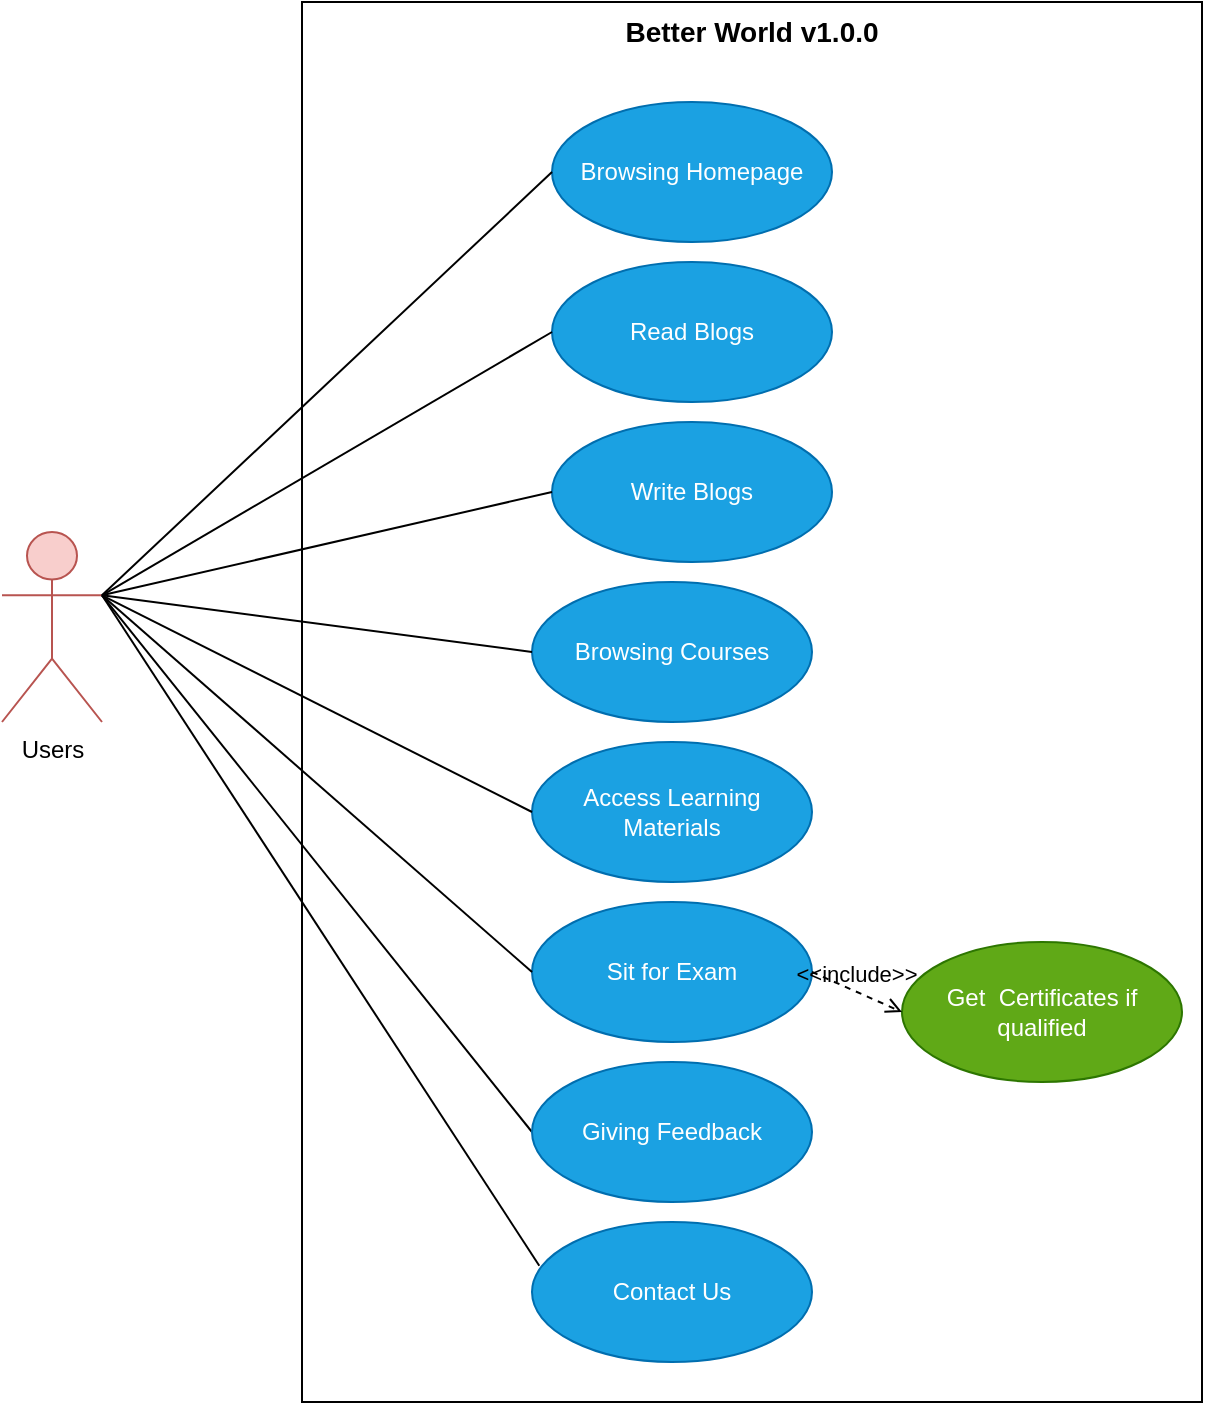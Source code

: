 <mxfile>
    <diagram id="-uEWgij6IblFF9OlAYJe" name="Page-1">
        <mxGraphModel dx="1578" dy="767" grid="1" gridSize="10" guides="1" tooltips="1" connect="1" arrows="1" fold="1" page="1" pageScale="1" pageWidth="850" pageHeight="1100" math="0" shadow="0">
            <root>
                <mxCell id="0"/>
                <mxCell id="1" parent="0"/>
                <mxCell id="2" value="&lt;font style=&quot;font-size: 14px;&quot;&gt;Better World v1.0.0&lt;/font&gt;" style="shape=rect;html=1;verticalAlign=top;fontStyle=1;whiteSpace=wrap;align=center;" parent="1" vertex="1">
                    <mxGeometry x="240" y="90" width="450" height="700" as="geometry"/>
                </mxCell>
                <mxCell id="3" value="Write Blogs" style="ellipse;whiteSpace=wrap;html=1;fillColor=#1ba1e2;fontColor=#ffffff;strokeColor=#006EAF;" parent="1" vertex="1">
                    <mxGeometry x="365" y="300" width="140" height="70" as="geometry"/>
                </mxCell>
                <mxCell id="4" value="Users" style="shape=umlActor;html=1;verticalLabelPosition=bottom;verticalAlign=top;align=center;fillColor=#f8cecc;strokeColor=#b85450;" parent="1" vertex="1">
                    <mxGeometry x="90" y="355" width="50" height="95" as="geometry"/>
                </mxCell>
                <mxCell id="5" value="Browsing Homepage" style="ellipse;whiteSpace=wrap;html=1;fillColor=#1ba1e2;fontColor=#ffffff;strokeColor=#006EAF;" parent="1" vertex="1">
                    <mxGeometry x="365" y="140" width="140" height="70" as="geometry"/>
                </mxCell>
                <mxCell id="6" value="Browsing Courses" style="ellipse;whiteSpace=wrap;html=1;fillColor=#1ba1e2;fontColor=#ffffff;strokeColor=#006EAF;" parent="1" vertex="1">
                    <mxGeometry x="355" y="380" width="140" height="70" as="geometry"/>
                </mxCell>
                <mxCell id="7" value="Contact Us" style="ellipse;whiteSpace=wrap;html=1;fillColor=#1ba1e2;fontColor=#ffffff;strokeColor=#006EAF;" parent="1" vertex="1">
                    <mxGeometry x="355" y="700" width="140" height="70" as="geometry"/>
                </mxCell>
                <mxCell id="8" value="Sit for Exam" style="ellipse;whiteSpace=wrap;html=1;fillColor=#1ba1e2;fontColor=#ffffff;strokeColor=#006EAF;" parent="1" vertex="1">
                    <mxGeometry x="355" y="540" width="140" height="70" as="geometry"/>
                </mxCell>
                <mxCell id="9" value="Read Blogs" style="ellipse;whiteSpace=wrap;html=1;fillColor=#1ba1e2;fontColor=#ffffff;strokeColor=#006EAF;" parent="1" vertex="1">
                    <mxGeometry x="365" y="220" width="140" height="70" as="geometry"/>
                </mxCell>
                <mxCell id="11" value="" style="edgeStyle=none;html=1;endArrow=none;verticalAlign=bottom;exitX=1;exitY=0.333;exitDx=0;exitDy=0;exitPerimeter=0;entryX=0;entryY=0.5;entryDx=0;entryDy=0;" parent="1" source="4" target="5" edge="1">
                    <mxGeometry width="160" relative="1" as="geometry">
                        <mxPoint x="340" y="460" as="sourcePoint"/>
                        <mxPoint x="500" y="460" as="targetPoint"/>
                    </mxGeometry>
                </mxCell>
                <mxCell id="13" value="" style="edgeStyle=none;html=1;endArrow=none;verticalAlign=bottom;exitX=1;exitY=0.333;exitDx=0;exitDy=0;exitPerimeter=0;entryX=0;entryY=0.5;entryDx=0;entryDy=0;" parent="1" source="4" target="9" edge="1">
                    <mxGeometry width="160" relative="1" as="geometry">
                        <mxPoint x="340" y="460" as="sourcePoint"/>
                        <mxPoint x="500" y="460" as="targetPoint"/>
                    </mxGeometry>
                </mxCell>
                <mxCell id="14" value="" style="edgeStyle=none;html=1;endArrow=none;verticalAlign=bottom;exitX=1;exitY=0.333;exitDx=0;exitDy=0;exitPerimeter=0;entryX=0;entryY=0.5;entryDx=0;entryDy=0;" parent="1" source="4" target="6" edge="1">
                    <mxGeometry width="160" relative="1" as="geometry">
                        <mxPoint x="340" y="460" as="sourcePoint"/>
                        <mxPoint x="500" y="460" as="targetPoint"/>
                    </mxGeometry>
                </mxCell>
                <mxCell id="15" value="" style="edgeStyle=none;html=1;endArrow=none;verticalAlign=bottom;exitX=1;exitY=0.333;exitDx=0;exitDy=0;exitPerimeter=0;entryX=0;entryY=0.5;entryDx=0;entryDy=0;" parent="1" source="4" target="3" edge="1">
                    <mxGeometry width="160" relative="1" as="geometry">
                        <mxPoint x="340" y="460" as="sourcePoint"/>
                        <mxPoint x="500" y="460" as="targetPoint"/>
                    </mxGeometry>
                </mxCell>
                <mxCell id="16" value="" style="edgeStyle=none;html=1;endArrow=none;verticalAlign=bottom;exitX=1;exitY=0.333;exitDx=0;exitDy=0;exitPerimeter=0;entryX=0;entryY=0.5;entryDx=0;entryDy=0;" parent="1" source="4" target="19" edge="1">
                    <mxGeometry width="160" relative="1" as="geometry">
                        <mxPoint x="250" y="414.5" as="sourcePoint"/>
                        <mxPoint x="410" y="414.5" as="targetPoint"/>
                    </mxGeometry>
                </mxCell>
                <mxCell id="17" value="" style="edgeStyle=none;html=1;endArrow=none;verticalAlign=bottom;exitX=1;exitY=0.333;exitDx=0;exitDy=0;exitPerimeter=0;entryX=0.026;entryY=0.312;entryDx=0;entryDy=0;entryPerimeter=0;" parent="1" source="4" target="7" edge="1">
                    <mxGeometry width="160" relative="1" as="geometry">
                        <mxPoint x="120" y="450" as="sourcePoint"/>
                        <mxPoint x="280" y="450" as="targetPoint"/>
                    </mxGeometry>
                </mxCell>
                <mxCell id="18" value="" style="edgeStyle=none;html=1;endArrow=none;verticalAlign=bottom;entryX=0;entryY=0.5;entryDx=0;entryDy=0;exitX=1;exitY=0.333;exitDx=0;exitDy=0;exitPerimeter=0;" parent="1" source="4" target="8" edge="1">
                    <mxGeometry width="160" relative="1" as="geometry">
                        <mxPoint x="120" y="340" as="sourcePoint"/>
                        <mxPoint x="320" y="469.5" as="targetPoint"/>
                    </mxGeometry>
                </mxCell>
                <mxCell id="19" value="Giving Feedback" style="ellipse;whiteSpace=wrap;html=1;fillColor=#1ba1e2;fontColor=#ffffff;strokeColor=#006EAF;" parent="1" vertex="1">
                    <mxGeometry x="355" y="620" width="140" height="70" as="geometry"/>
                </mxCell>
                <mxCell id="20" value="Get&amp;nbsp; Certificates if qualified" style="ellipse;whiteSpace=wrap;html=1;fillColor=#60a917;fontColor=#ffffff;strokeColor=#2D7600;" parent="1" vertex="1">
                    <mxGeometry x="540" y="560" width="140" height="70" as="geometry"/>
                </mxCell>
                <mxCell id="22" value="&amp;lt;&amp;lt;include&amp;gt;&amp;gt;" style="edgeStyle=none;html=1;endArrow=open;verticalAlign=bottom;dashed=1;labelBackgroundColor=none;exitX=1;exitY=0.5;exitDx=0;exitDy=0;entryX=0;entryY=0.5;entryDx=0;entryDy=0;" parent="1" source="8" target="20" edge="1">
                    <mxGeometry width="160" relative="1" as="geometry">
                        <mxPoint x="340" y="460" as="sourcePoint"/>
                        <mxPoint x="500" y="460" as="targetPoint"/>
                    </mxGeometry>
                </mxCell>
                <mxCell id="23" value="Access Learning Materials" style="ellipse;whiteSpace=wrap;html=1;fillColor=#1ba1e2;fontColor=#ffffff;strokeColor=#006EAF;" parent="1" vertex="1">
                    <mxGeometry x="355" y="460" width="140" height="70" as="geometry"/>
                </mxCell>
                <mxCell id="25" value="" style="edgeStyle=none;html=1;endArrow=none;verticalAlign=bottom;exitX=1;exitY=0.333;exitDx=0;exitDy=0;exitPerimeter=0;entryX=0;entryY=0.5;entryDx=0;entryDy=0;" parent="1" source="4" target="23" edge="1">
                    <mxGeometry width="160" relative="1" as="geometry">
                        <mxPoint x="340" y="460" as="sourcePoint"/>
                        <mxPoint x="500" y="460" as="targetPoint"/>
                    </mxGeometry>
                </mxCell>
            </root>
        </mxGraphModel>
    </diagram>
</mxfile>